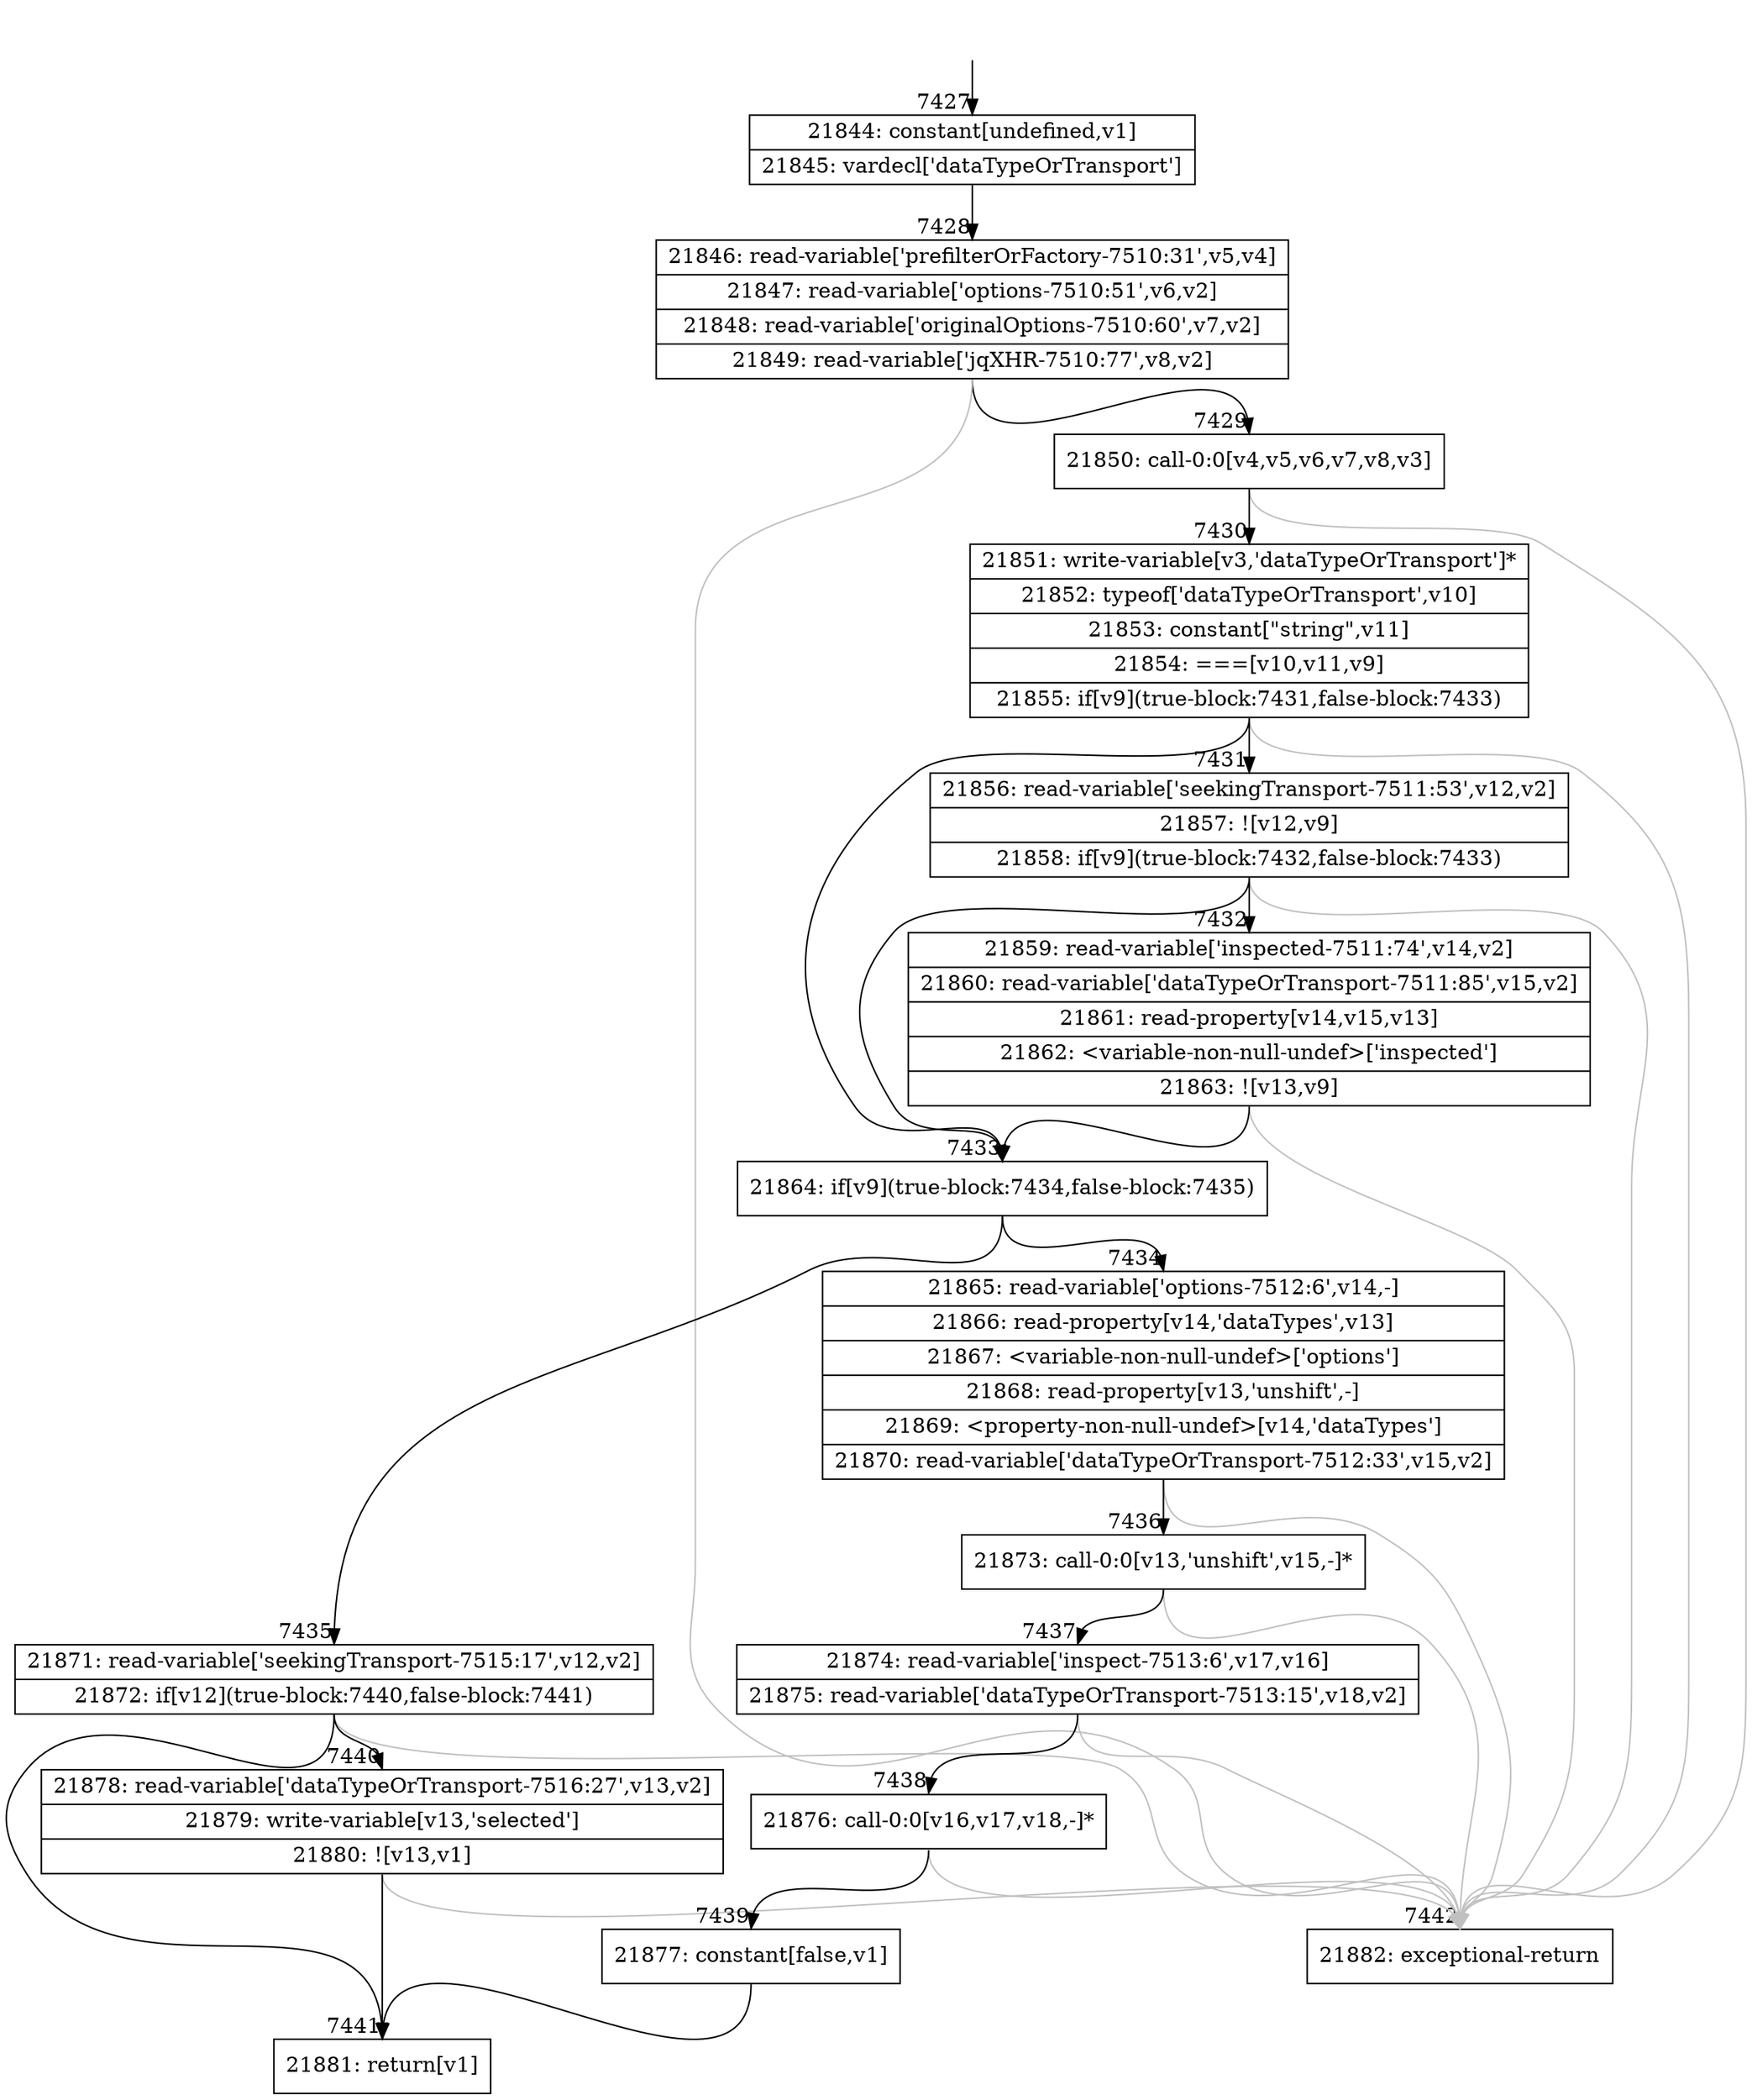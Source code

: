 digraph {
rankdir="TD"
BB_entry471[shape=none,label=""];
BB_entry471 -> BB7427 [tailport=s, headport=n, headlabel="    7427"]
BB7427 [shape=record label="{21844: constant[undefined,v1]|21845: vardecl['dataTypeOrTransport']}" ] 
BB7427 -> BB7428 [tailport=s, headport=n, headlabel="      7428"]
BB7428 [shape=record label="{21846: read-variable['prefilterOrFactory-7510:31',v5,v4]|21847: read-variable['options-7510:51',v6,v2]|21848: read-variable['originalOptions-7510:60',v7,v2]|21849: read-variable['jqXHR-7510:77',v8,v2]}" ] 
BB7428 -> BB7429 [tailport=s, headport=n, headlabel="      7429"]
BB7428 -> BB7442 [tailport=s, headport=n, color=gray, headlabel="      7442"]
BB7429 [shape=record label="{21850: call-0:0[v4,v5,v6,v7,v8,v3]}" ] 
BB7429 -> BB7430 [tailport=s, headport=n, headlabel="      7430"]
BB7429 -> BB7442 [tailport=s, headport=n, color=gray]
BB7430 [shape=record label="{21851: write-variable[v3,'dataTypeOrTransport']*|21852: typeof['dataTypeOrTransport',v10]|21853: constant[\"string\",v11]|21854: ===[v10,v11,v9]|21855: if[v9](true-block:7431,false-block:7433)}" ] 
BB7430 -> BB7433 [tailport=s, headport=n, headlabel="      7433"]
BB7430 -> BB7431 [tailport=s, headport=n, headlabel="      7431"]
BB7430 -> BB7442 [tailport=s, headport=n, color=gray]
BB7431 [shape=record label="{21856: read-variable['seekingTransport-7511:53',v12,v2]|21857: ![v12,v9]|21858: if[v9](true-block:7432,false-block:7433)}" ] 
BB7431 -> BB7433 [tailport=s, headport=n]
BB7431 -> BB7432 [tailport=s, headport=n, headlabel="      7432"]
BB7431 -> BB7442 [tailport=s, headport=n, color=gray]
BB7432 [shape=record label="{21859: read-variable['inspected-7511:74',v14,v2]|21860: read-variable['dataTypeOrTransport-7511:85',v15,v2]|21861: read-property[v14,v15,v13]|21862: \<variable-non-null-undef\>['inspected']|21863: ![v13,v9]}" ] 
BB7432 -> BB7433 [tailport=s, headport=n]
BB7432 -> BB7442 [tailport=s, headport=n, color=gray]
BB7433 [shape=record label="{21864: if[v9](true-block:7434,false-block:7435)}" ] 
BB7433 -> BB7434 [tailport=s, headport=n, headlabel="      7434"]
BB7433 -> BB7435 [tailport=s, headport=n, headlabel="      7435"]
BB7434 [shape=record label="{21865: read-variable['options-7512:6',v14,-]|21866: read-property[v14,'dataTypes',v13]|21867: \<variable-non-null-undef\>['options']|21868: read-property[v13,'unshift',-]|21869: \<property-non-null-undef\>[v14,'dataTypes']|21870: read-variable['dataTypeOrTransport-7512:33',v15,v2]}" ] 
BB7434 -> BB7436 [tailport=s, headport=n, headlabel="      7436"]
BB7434 -> BB7442 [tailport=s, headport=n, color=gray]
BB7435 [shape=record label="{21871: read-variable['seekingTransport-7515:17',v12,v2]|21872: if[v12](true-block:7440,false-block:7441)}" ] 
BB7435 -> BB7440 [tailport=s, headport=n, headlabel="      7440"]
BB7435 -> BB7441 [tailport=s, headport=n, headlabel="      7441"]
BB7435 -> BB7442 [tailport=s, headport=n, color=gray]
BB7436 [shape=record label="{21873: call-0:0[v13,'unshift',v15,-]*}" ] 
BB7436 -> BB7437 [tailport=s, headport=n, headlabel="      7437"]
BB7436 -> BB7442 [tailport=s, headport=n, color=gray]
BB7437 [shape=record label="{21874: read-variable['inspect-7513:6',v17,v16]|21875: read-variable['dataTypeOrTransport-7513:15',v18,v2]}" ] 
BB7437 -> BB7438 [tailport=s, headport=n, headlabel="      7438"]
BB7437 -> BB7442 [tailport=s, headport=n, color=gray]
BB7438 [shape=record label="{21876: call-0:0[v16,v17,v18,-]*}" ] 
BB7438 -> BB7439 [tailport=s, headport=n, headlabel="      7439"]
BB7438 -> BB7442 [tailport=s, headport=n, color=gray]
BB7439 [shape=record label="{21877: constant[false,v1]}" ] 
BB7439 -> BB7441 [tailport=s, headport=n]
BB7440 [shape=record label="{21878: read-variable['dataTypeOrTransport-7516:27',v13,v2]|21879: write-variable[v13,'selected']|21880: ![v13,v1]}" ] 
BB7440 -> BB7441 [tailport=s, headport=n]
BB7440 -> BB7442 [tailport=s, headport=n, color=gray]
BB7441 [shape=record label="{21881: return[v1]}" ] 
BB7442 [shape=record label="{21882: exceptional-return}" ] 
}
